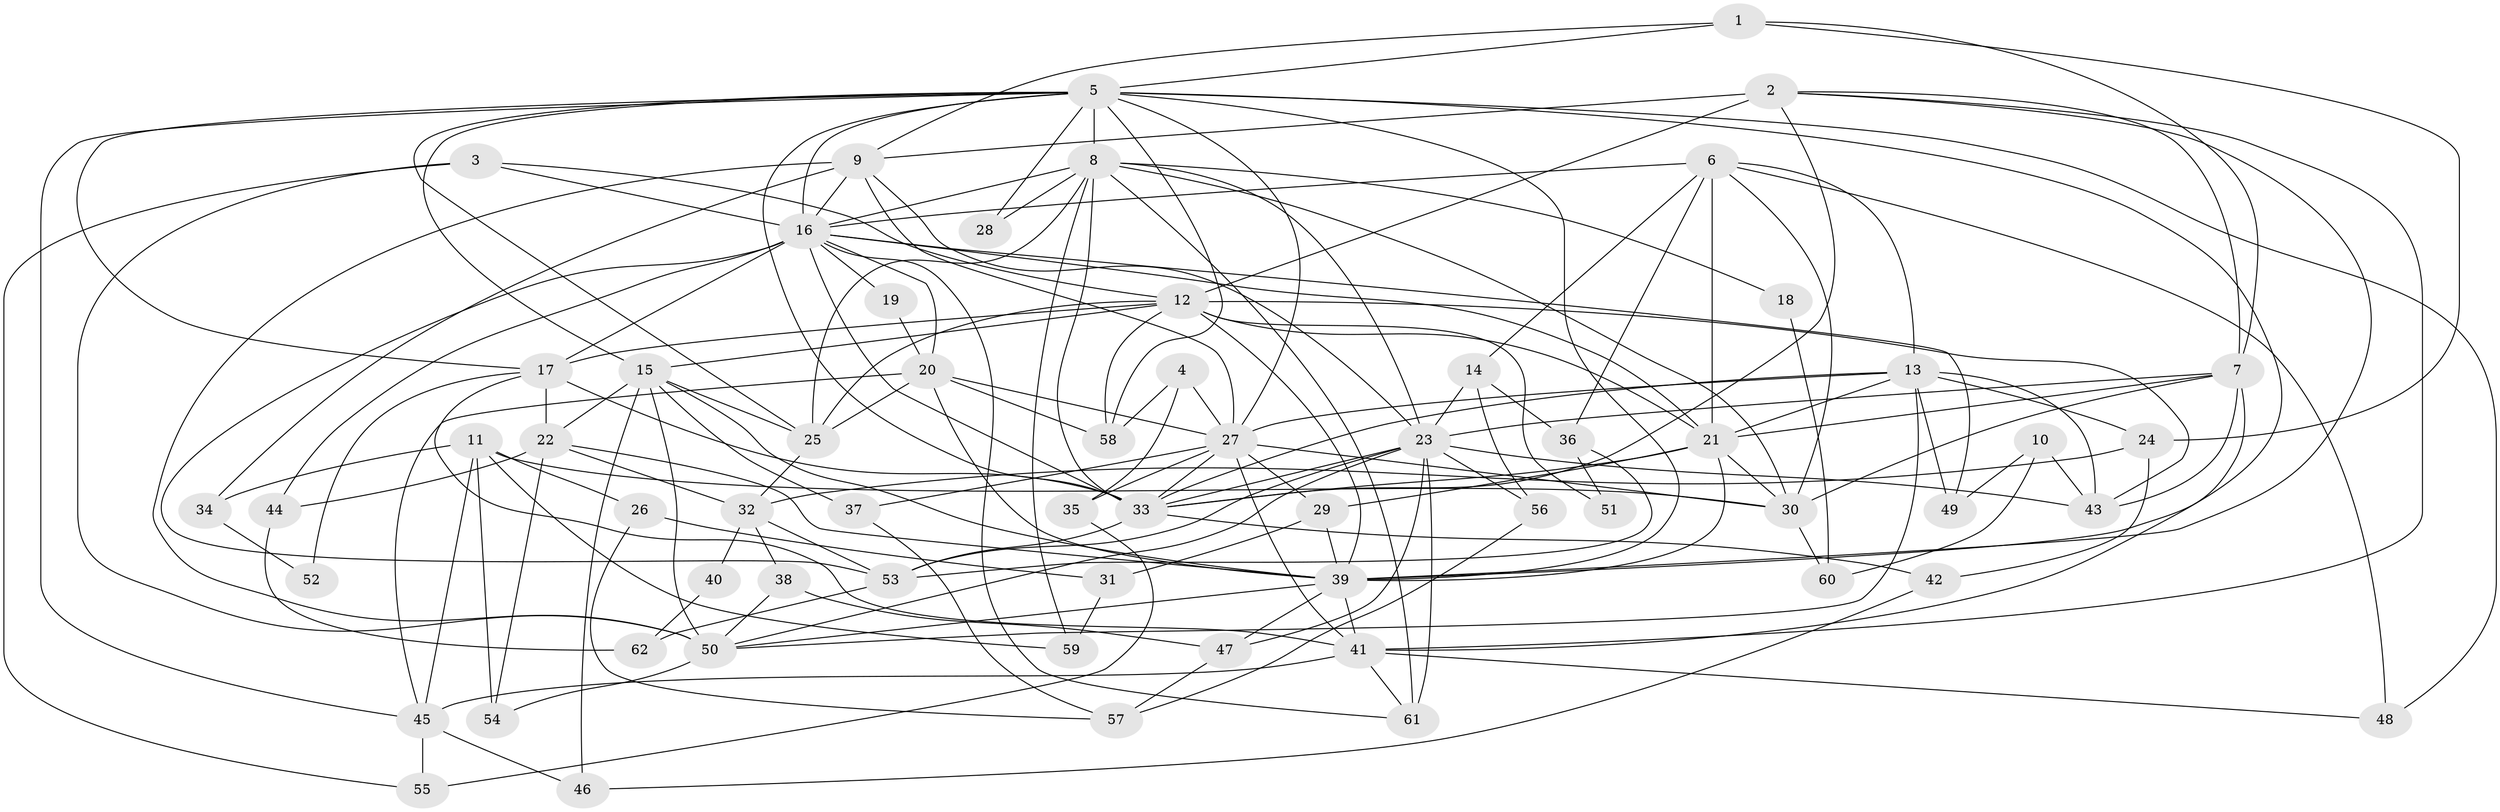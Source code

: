 // original degree distribution, {4: 0.25, 2: 0.11290322580645161, 5: 0.18548387096774194, 3: 0.3064516129032258, 7: 0.008064516129032258, 6: 0.11290322580645161, 8: 0.024193548387096774}
// Generated by graph-tools (version 1.1) at 2025/35/03/09/25 02:35:59]
// undirected, 62 vertices, 166 edges
graph export_dot {
graph [start="1"]
  node [color=gray90,style=filled];
  1;
  2;
  3;
  4;
  5;
  6;
  7;
  8;
  9;
  10;
  11;
  12;
  13;
  14;
  15;
  16;
  17;
  18;
  19;
  20;
  21;
  22;
  23;
  24;
  25;
  26;
  27;
  28;
  29;
  30;
  31;
  32;
  33;
  34;
  35;
  36;
  37;
  38;
  39;
  40;
  41;
  42;
  43;
  44;
  45;
  46;
  47;
  48;
  49;
  50;
  51;
  52;
  53;
  54;
  55;
  56;
  57;
  58;
  59;
  60;
  61;
  62;
  1 -- 5 [weight=1.0];
  1 -- 7 [weight=1.0];
  1 -- 9 [weight=1.0];
  1 -- 24 [weight=1.0];
  2 -- 7 [weight=1.0];
  2 -- 9 [weight=1.0];
  2 -- 12 [weight=3.0];
  2 -- 33 [weight=1.0];
  2 -- 39 [weight=1.0];
  2 -- 41 [weight=1.0];
  3 -- 12 [weight=1.0];
  3 -- 16 [weight=1.0];
  3 -- 50 [weight=1.0];
  3 -- 55 [weight=1.0];
  4 -- 27 [weight=1.0];
  4 -- 35 [weight=1.0];
  4 -- 58 [weight=1.0];
  5 -- 8 [weight=2.0];
  5 -- 15 [weight=1.0];
  5 -- 16 [weight=1.0];
  5 -- 17 [weight=1.0];
  5 -- 25 [weight=1.0];
  5 -- 27 [weight=1.0];
  5 -- 28 [weight=1.0];
  5 -- 33 [weight=1.0];
  5 -- 39 [weight=1.0];
  5 -- 41 [weight=1.0];
  5 -- 45 [weight=1.0];
  5 -- 48 [weight=1.0];
  5 -- 58 [weight=1.0];
  6 -- 13 [weight=1.0];
  6 -- 14 [weight=1.0];
  6 -- 16 [weight=1.0];
  6 -- 21 [weight=1.0];
  6 -- 30 [weight=1.0];
  6 -- 36 [weight=1.0];
  6 -- 48 [weight=1.0];
  7 -- 21 [weight=1.0];
  7 -- 23 [weight=1.0];
  7 -- 30 [weight=2.0];
  7 -- 39 [weight=1.0];
  7 -- 43 [weight=1.0];
  8 -- 16 [weight=1.0];
  8 -- 18 [weight=1.0];
  8 -- 23 [weight=1.0];
  8 -- 25 [weight=2.0];
  8 -- 28 [weight=1.0];
  8 -- 30 [weight=1.0];
  8 -- 33 [weight=1.0];
  8 -- 59 [weight=1.0];
  8 -- 61 [weight=2.0];
  9 -- 16 [weight=1.0];
  9 -- 23 [weight=1.0];
  9 -- 27 [weight=1.0];
  9 -- 34 [weight=1.0];
  9 -- 50 [weight=3.0];
  10 -- 43 [weight=1.0];
  10 -- 49 [weight=1.0];
  10 -- 60 [weight=1.0];
  11 -- 26 [weight=1.0];
  11 -- 30 [weight=1.0];
  11 -- 34 [weight=1.0];
  11 -- 45 [weight=1.0];
  11 -- 54 [weight=2.0];
  11 -- 59 [weight=1.0];
  12 -- 15 [weight=2.0];
  12 -- 17 [weight=1.0];
  12 -- 21 [weight=2.0];
  12 -- 25 [weight=1.0];
  12 -- 39 [weight=1.0];
  12 -- 43 [weight=1.0];
  12 -- 51 [weight=1.0];
  12 -- 58 [weight=1.0];
  13 -- 21 [weight=2.0];
  13 -- 24 [weight=1.0];
  13 -- 27 [weight=1.0];
  13 -- 33 [weight=1.0];
  13 -- 43 [weight=1.0];
  13 -- 49 [weight=1.0];
  13 -- 50 [weight=1.0];
  14 -- 23 [weight=1.0];
  14 -- 36 [weight=1.0];
  14 -- 56 [weight=1.0];
  15 -- 22 [weight=1.0];
  15 -- 25 [weight=1.0];
  15 -- 37 [weight=1.0];
  15 -- 39 [weight=1.0];
  15 -- 46 [weight=1.0];
  15 -- 50 [weight=1.0];
  16 -- 17 [weight=1.0];
  16 -- 19 [weight=2.0];
  16 -- 20 [weight=1.0];
  16 -- 21 [weight=1.0];
  16 -- 33 [weight=1.0];
  16 -- 44 [weight=1.0];
  16 -- 49 [weight=1.0];
  16 -- 53 [weight=1.0];
  16 -- 61 [weight=1.0];
  17 -- 22 [weight=1.0];
  17 -- 33 [weight=1.0];
  17 -- 41 [weight=1.0];
  17 -- 52 [weight=1.0];
  18 -- 60 [weight=1.0];
  19 -- 20 [weight=1.0];
  20 -- 25 [weight=1.0];
  20 -- 27 [weight=1.0];
  20 -- 39 [weight=2.0];
  20 -- 45 [weight=1.0];
  20 -- 58 [weight=2.0];
  21 -- 29 [weight=1.0];
  21 -- 30 [weight=1.0];
  21 -- 33 [weight=1.0];
  21 -- 39 [weight=1.0];
  22 -- 32 [weight=1.0];
  22 -- 39 [weight=1.0];
  22 -- 44 [weight=1.0];
  22 -- 54 [weight=1.0];
  23 -- 33 [weight=1.0];
  23 -- 43 [weight=1.0];
  23 -- 47 [weight=1.0];
  23 -- 50 [weight=1.0];
  23 -- 53 [weight=1.0];
  23 -- 56 [weight=1.0];
  23 -- 61 [weight=1.0];
  24 -- 32 [weight=1.0];
  24 -- 42 [weight=1.0];
  25 -- 32 [weight=1.0];
  26 -- 31 [weight=1.0];
  26 -- 57 [weight=1.0];
  27 -- 29 [weight=1.0];
  27 -- 30 [weight=2.0];
  27 -- 33 [weight=1.0];
  27 -- 35 [weight=1.0];
  27 -- 37 [weight=1.0];
  27 -- 41 [weight=1.0];
  29 -- 31 [weight=1.0];
  29 -- 39 [weight=2.0];
  30 -- 60 [weight=1.0];
  31 -- 59 [weight=1.0];
  32 -- 38 [weight=1.0];
  32 -- 40 [weight=1.0];
  32 -- 53 [weight=1.0];
  33 -- 42 [weight=1.0];
  33 -- 53 [weight=1.0];
  34 -- 52 [weight=1.0];
  35 -- 55 [weight=1.0];
  36 -- 51 [weight=1.0];
  36 -- 53 [weight=1.0];
  37 -- 57 [weight=1.0];
  38 -- 47 [weight=1.0];
  38 -- 50 [weight=1.0];
  39 -- 41 [weight=3.0];
  39 -- 47 [weight=1.0];
  39 -- 50 [weight=1.0];
  40 -- 62 [weight=1.0];
  41 -- 45 [weight=1.0];
  41 -- 48 [weight=1.0];
  41 -- 61 [weight=1.0];
  42 -- 46 [weight=1.0];
  44 -- 62 [weight=1.0];
  45 -- 46 [weight=1.0];
  45 -- 55 [weight=1.0];
  47 -- 57 [weight=1.0];
  50 -- 54 [weight=1.0];
  53 -- 62 [weight=1.0];
  56 -- 57 [weight=1.0];
}
